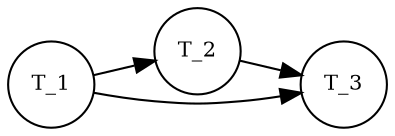 digraph G {
	graph [ranksep=0.4, nodesep=0.1,rankdir=LR]
 	 node [shape=circle,fontsize=10];
	"T_1" -> "T_2" -> "T_3"
	"T_1" -> "T_3"
}